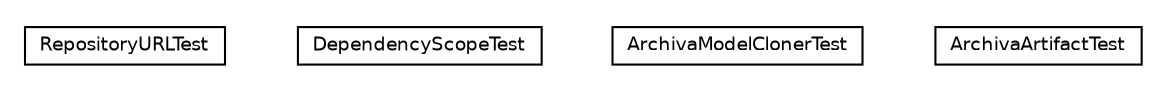 #!/usr/local/bin/dot
#
# Class diagram 
# Generated by UmlGraph version 4.6 (http://www.spinellis.gr/sw/umlgraph)
#

digraph G {
	edge [fontname="Helvetica",fontsize=10,labelfontname="Helvetica",labelfontsize=10];
	node [fontname="Helvetica",fontsize=10,shape=plaintext];
	// org.apache.maven.archiva.model.RepositoryURLTest
	c1065 [label=<<table border="0" cellborder="1" cellspacing="0" cellpadding="2" port="p" href="./RepositoryURLTest.html">
		<tr><td><table border="0" cellspacing="0" cellpadding="1">
			<tr><td> RepositoryURLTest </td></tr>
		</table></td></tr>
		</table>>, fontname="Helvetica", fontcolor="black", fontsize=9.0];
	// org.apache.maven.archiva.model.DependencyScopeTest
	c1066 [label=<<table border="0" cellborder="1" cellspacing="0" cellpadding="2" port="p" href="./DependencyScopeTest.html">
		<tr><td><table border="0" cellspacing="0" cellpadding="1">
			<tr><td> DependencyScopeTest </td></tr>
		</table></td></tr>
		</table>>, fontname="Helvetica", fontcolor="black", fontsize=9.0];
	// org.apache.maven.archiva.model.ArchivaModelClonerTest
	c1067 [label=<<table border="0" cellborder="1" cellspacing="0" cellpadding="2" port="p" href="./ArchivaModelClonerTest.html">
		<tr><td><table border="0" cellspacing="0" cellpadding="1">
			<tr><td> ArchivaModelClonerTest </td></tr>
		</table></td></tr>
		</table>>, fontname="Helvetica", fontcolor="black", fontsize=9.0];
	// org.apache.maven.archiva.model.ArchivaArtifactTest
	c1068 [label=<<table border="0" cellborder="1" cellspacing="0" cellpadding="2" port="p" href="./ArchivaArtifactTest.html">
		<tr><td><table border="0" cellspacing="0" cellpadding="1">
			<tr><td> ArchivaArtifactTest </td></tr>
		</table></td></tr>
		</table>>, fontname="Helvetica", fontcolor="black", fontsize=9.0];
}

